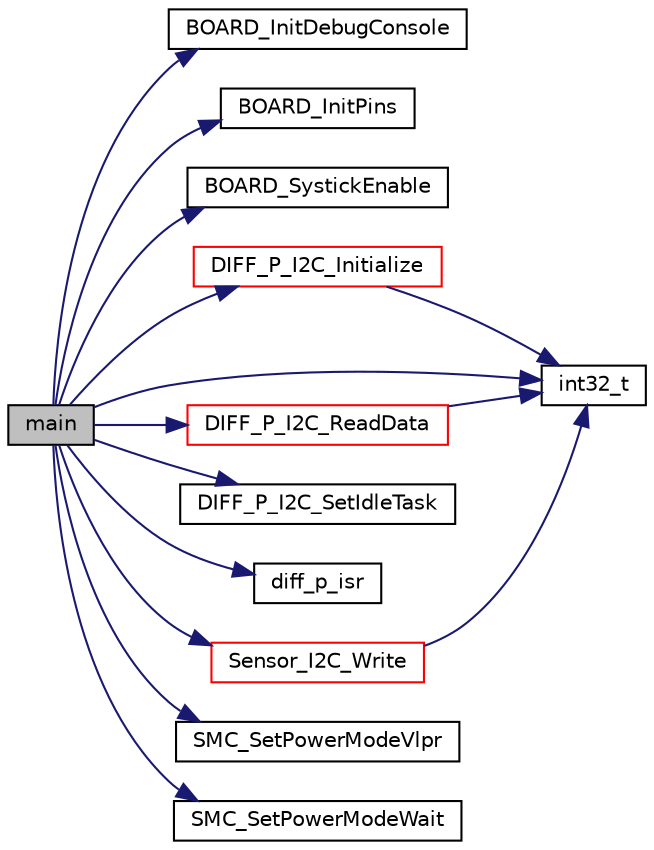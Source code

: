 digraph "main"
{
  edge [fontname="Helvetica",fontsize="10",labelfontname="Helvetica",labelfontsize="10"];
  node [fontname="Helvetica",fontsize="10",shape=record];
  rankdir="LR";
  Node3 [label="main",height=0.2,width=0.4,color="black", fillcolor="grey75", style="filled", fontcolor="black"];
  Node3 -> Node4 [color="midnightblue",fontsize="10",style="solid",fontname="Helvetica"];
  Node4 [label="BOARD_InitDebugConsole",height=0.2,width=0.4,color="black", fillcolor="white", style="filled",URL="$frdm-k64f_2board_8c.html#a4c84ccb952cb083367d7040cf9de3db8"];
  Node3 -> Node5 [color="midnightblue",fontsize="10",style="solid",fontname="Helvetica"];
  Node5 [label="BOARD_InitPins",height=0.2,width=0.4,color="black", fillcolor="white", style="filled",URL="$group__pin__mux.html#ga2c9fe54b6b84723fbaa590a6f4576966",tooltip="Configures pin routing and optionally pin electrical features. "];
  Node3 -> Node6 [color="midnightblue",fontsize="10",style="solid",fontname="Helvetica"];
  Node6 [label="BOARD_SystickEnable",height=0.2,width=0.4,color="black", fillcolor="white", style="filled",URL="$systick__utils_8c.html#ad43629969994e92bd3620e630bda24c8",tooltip="Function to enable systicks framework. "];
  Node3 -> Node7 [color="midnightblue",fontsize="10",style="solid",fontname="Helvetica"];
  Node7 [label="DIFF_P_I2C_Initialize",height=0.2,width=0.4,color="red", fillcolor="white", style="filled",URL="$diff__p__drv_8c.html#a42609fa366eabcd1fe7def2c58a925bd",tooltip="The interface function to initialize the sensor. "];
  Node7 -> Node8 [color="midnightblue",fontsize="10",style="solid",fontname="Helvetica"];
  Node8 [label="int32_t",height=0.2,width=0.4,color="black", fillcolor="white", style="filled",URL="$data__format__service_8h.html#a5d7069350a7d7e65686c77a8038f462f",tooltip="The interface function to append the data on the formated stream. "];
  Node3 -> Node14 [color="midnightblue",fontsize="10",style="solid",fontname="Helvetica"];
  Node14 [label="DIFF_P_I2C_ReadData",height=0.2,width=0.4,color="red", fillcolor="white", style="filled",URL="$diff__p__drv_8c.html#af9855549e1b11ca8ca31df3f36c4b472",tooltip="The interface function to read the sensor data. "];
  Node14 -> Node8 [color="midnightblue",fontsize="10",style="solid",fontname="Helvetica"];
  Node3 -> Node16 [color="midnightblue",fontsize="10",style="solid",fontname="Helvetica"];
  Node16 [label="DIFF_P_I2C_SetIdleTask",height=0.2,width=0.4,color="black", fillcolor="white", style="filled",URL="$diff__p__drv_8c.html#adaeb7a2403db9d0bec9247e16d57bde5",tooltip=": The interface function to set the I2C Idle Task. "];
  Node3 -> Node17 [color="midnightblue",fontsize="10",style="solid",fontname="Helvetica"];
  Node17 [label="diff_p_isr",height=0.2,width=0.4,color="black", fillcolor="white", style="filled",URL="$diff__p__oneshot_8c.html#a54fdb6ec96987811b5a517fa6808a821",tooltip="This is the Sensor Data Ready ISR implementation. "];
  Node3 -> Node8 [color="midnightblue",fontsize="10",style="solid",fontname="Helvetica"];
  Node3 -> Node18 [color="midnightblue",fontsize="10",style="solid",fontname="Helvetica"];
  Node18 [label="Sensor_I2C_Write",height=0.2,width=0.4,color="red", fillcolor="white", style="filled",URL="$sensor__io__i2c_8c.html#aaac4c4f34b4dd37d3f202a1dbb4b000b",tooltip="Write register data to a sensor. "];
  Node18 -> Node8 [color="midnightblue",fontsize="10",style="solid",fontname="Helvetica"];
  Node3 -> Node19 [color="midnightblue",fontsize="10",style="solid",fontname="Helvetica"];
  Node19 [label="SMC_SetPowerModeVlpr",height=0.2,width=0.4,color="black", fillcolor="white", style="filled",URL="$lpc54114_8c.html#a82cb114bb9a5ea2f235a0216709d70f8",tooltip="Configures the system to VLPR power mode. API name used from Kinetis family to maintain compatibility..."];
  Node3 -> Node20 [color="midnightblue",fontsize="10",style="solid",fontname="Helvetica"];
  Node20 [label="SMC_SetPowerModeWait",height=0.2,width=0.4,color="black", fillcolor="white", style="filled",URL="$lpc54114_8c.html#a5423cac017d1d1a8ac8bba8e91e80e29",tooltip="Configures the system to WAIT power mode. API name used from Kinetis family to maintain compatibility..."];
}
